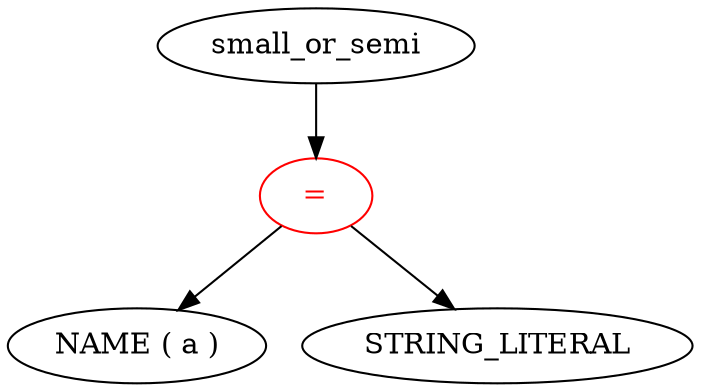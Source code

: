 digraph G {
  ordering="out"
  0 [label="NAME ( a )" color="black" fontcolor="black"];
  18 [label="STRING_LITERAL" color="black" fontcolor="black"];
  39 [label="=" color="red" fontcolor="red"];
  42 [label="small_or_semi" color="black" fontcolor="black"];
  39 -> 0;
  39 -> 18;
  42 -> 39;
}
